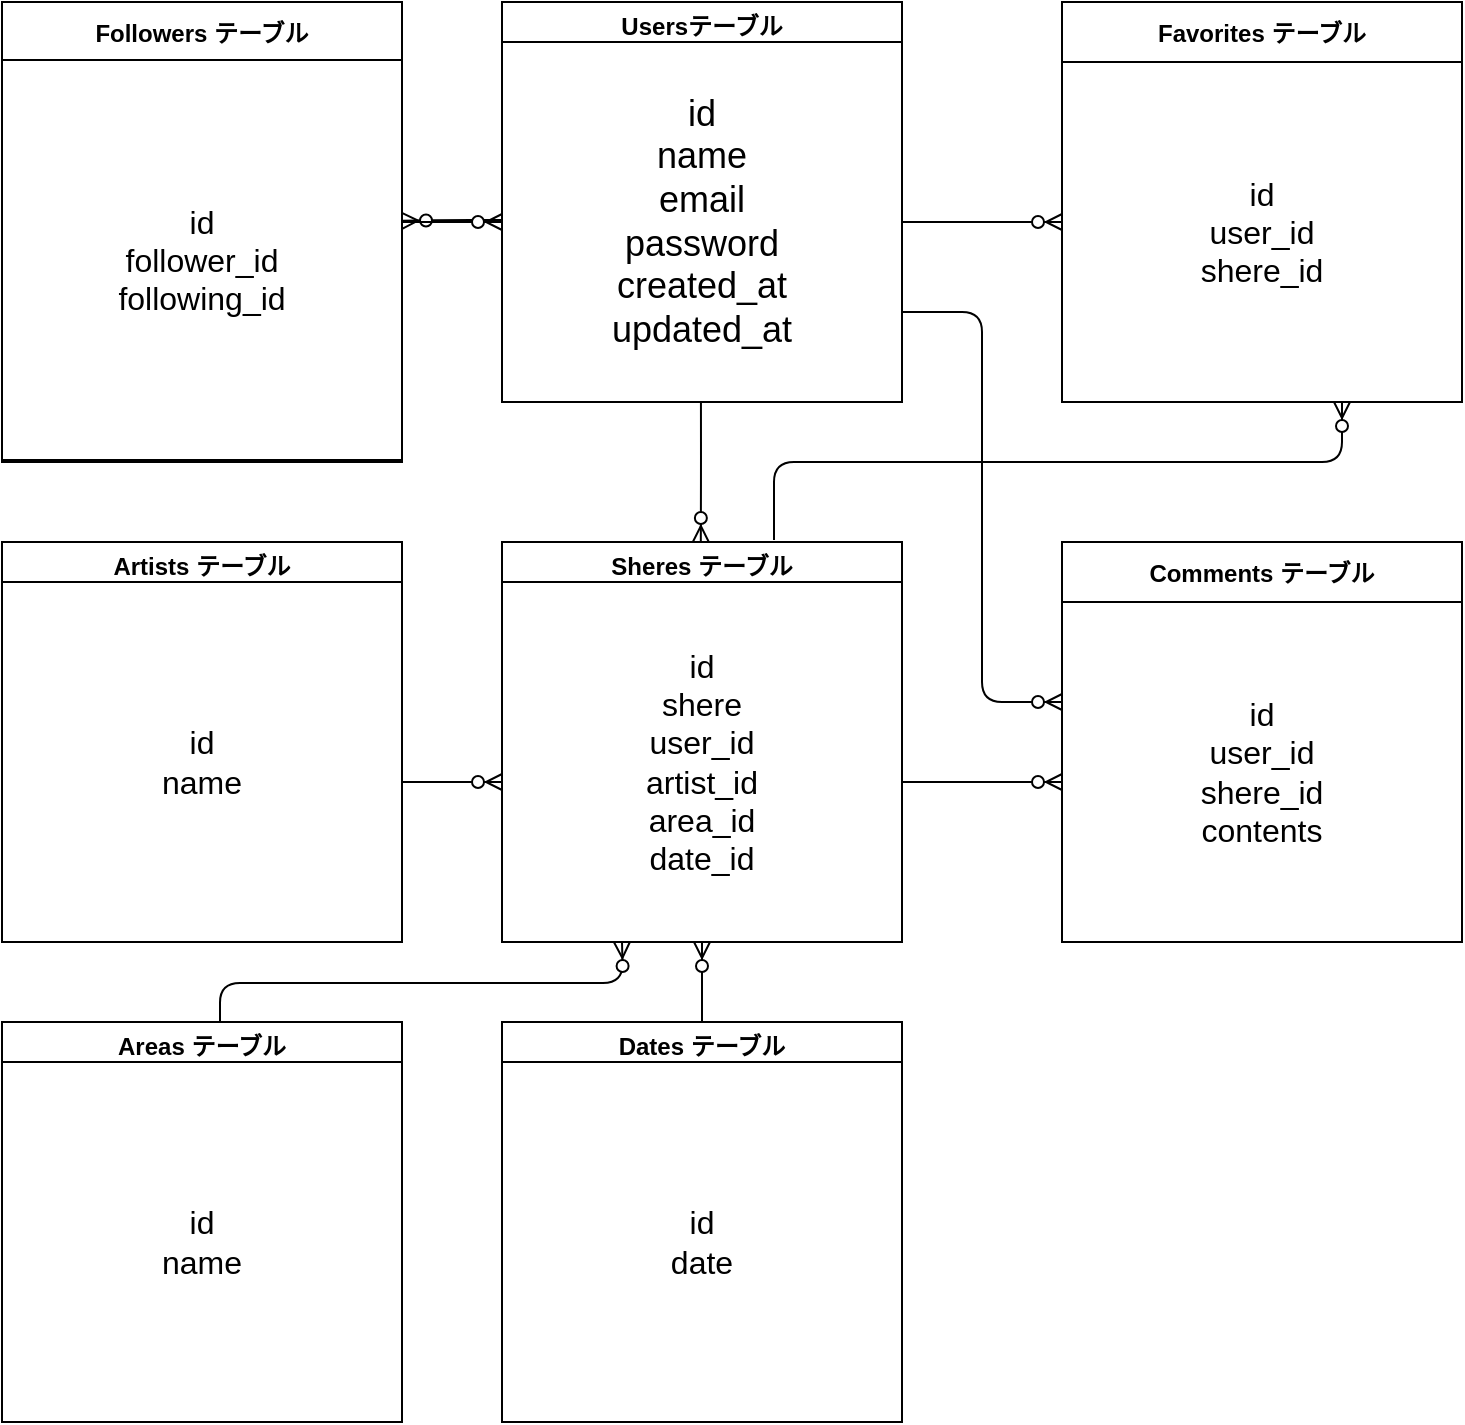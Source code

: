 <mxfile>
    <diagram id="R-BRPoTpZyhLY2aqib3g" name="Page-1">
        <mxGraphModel dx="849" dy="562" grid="1" gridSize="10" guides="1" tooltips="1" connect="1" arrows="1" fold="1" page="1" pageScale="1" pageWidth="827" pageHeight="1169" math="0" shadow="0">
            <root>
                <mxCell id="0"/>
                <mxCell id="1" parent="0"/>
                <mxCell id="eWRBQ8og8PCyrHXCpCZj-6" value="Usersテーブル" style="swimlane;" parent="1" vertex="1">
                    <mxGeometry x="300" y="10" width="200" height="200" as="geometry"/>
                </mxCell>
                <mxCell id="eWRBQ8og8PCyrHXCpCZj-7" value="&lt;font style=&quot;font-size: 18px&quot;&gt;id&lt;br&gt;name&lt;br&gt;email&lt;br&gt;password&lt;br&gt;created_at&lt;br&gt;updated_at&lt;/font&gt;" style="whiteSpace=wrap;html=1;" parent="eWRBQ8og8PCyrHXCpCZj-6" vertex="1">
                    <mxGeometry y="20" width="200" height="180" as="geometry"/>
                </mxCell>
                <mxCell id="9" value="" style="fontSize=12;html=1;endArrow=ERzeroToMany;endFill=1;edgeStyle=orthogonalEdgeStyle;entryX=1;entryY=0.5;entryDx=0;entryDy=0;" parent="eWRBQ8og8PCyrHXCpCZj-6" edge="1">
                    <mxGeometry width="100" height="100" relative="1" as="geometry">
                        <mxPoint y="109" as="sourcePoint"/>
                        <mxPoint x="-50" y="109.41" as="targetPoint"/>
                        <Array as="points">
                            <mxPoint x="-25" y="110"/>
                        </Array>
                    </mxGeometry>
                </mxCell>
                <mxCell id="6" value="" style="fontSize=12;html=1;endArrow=ERzeroToMany;endFill=1;edgeStyle=orthogonalEdgeStyle;" parent="1" edge="1">
                    <mxGeometry width="100" height="100" relative="1" as="geometry">
                        <mxPoint x="500" y="400" as="sourcePoint"/>
                        <mxPoint x="580" y="400" as="targetPoint"/>
                        <Array as="points">
                            <mxPoint x="540" y="400"/>
                        </Array>
                    </mxGeometry>
                </mxCell>
                <mxCell id="7" value="" style="fontSize=12;html=1;endArrow=ERzeroToMany;endFill=1;edgeStyle=orthogonalEdgeStyle;" parent="1" edge="1">
                    <mxGeometry width="100" height="100" relative="1" as="geometry">
                        <mxPoint x="399.47" y="210" as="sourcePoint"/>
                        <mxPoint x="399.41" y="280" as="targetPoint"/>
                        <Array as="points">
                            <mxPoint x="399.47" y="240"/>
                            <mxPoint x="399.47" y="240"/>
                        </Array>
                    </mxGeometry>
                </mxCell>
                <mxCell id="10" value="" style="fontSize=12;html=1;endArrow=ERzeroToMany;endFill=1;edgeStyle=orthogonalEdgeStyle;exitX=0.5;exitY=0;exitDx=0;exitDy=0;" parent="1" source="33" edge="1">
                    <mxGeometry width="100" height="100" relative="1" as="geometry">
                        <mxPoint x="730" y="510" as="sourcePoint"/>
                        <mxPoint x="400" y="480" as="targetPoint"/>
                        <Array as="points"/>
                    </mxGeometry>
                </mxCell>
                <mxCell id="23" value="Sheres テーブル" style="swimlane;" vertex="1" parent="1">
                    <mxGeometry x="300.0" y="280" width="200.0" height="200" as="geometry"/>
                </mxCell>
                <mxCell id="54" value="&lt;font size=&quot;3&quot;&gt;id&lt;br&gt;shere&lt;br&gt;user_id&lt;br&gt;artist_id&lt;br&gt;area_id&lt;br&gt;date_id&lt;br&gt;&lt;/font&gt;" style="rounded=0;whiteSpace=wrap;html=1;" vertex="1" parent="23">
                    <mxGeometry y="20" width="200" height="180" as="geometry"/>
                </mxCell>
                <mxCell id="24" value="Favorites テーブル" style="swimlane;startSize=30;" vertex="1" parent="1">
                    <mxGeometry x="580" y="10" width="200" height="200" as="geometry"/>
                </mxCell>
                <mxCell id="49" value="&lt;font size=&quot;3&quot;&gt;id&lt;br&gt;user_id&lt;br&gt;shere_id&lt;br&gt;&lt;/font&gt;" style="rounded=0;whiteSpace=wrap;html=1;" vertex="1" parent="24">
                    <mxGeometry y="30" width="200" height="170" as="geometry"/>
                </mxCell>
                <mxCell id="29" value="Comments テーブル" style="swimlane;startSize=30;" vertex="1" parent="1">
                    <mxGeometry x="580" y="280" width="200" height="200" as="geometry"/>
                </mxCell>
                <mxCell id="48" value="&lt;font size=&quot;3&quot;&gt;id&lt;br&gt;user_id&lt;br&gt;shere_id&lt;br&gt;contents&lt;br&gt;&lt;/font&gt;" style="rounded=0;whiteSpace=wrap;html=1;" vertex="1" parent="29">
                    <mxGeometry y="30" width="200" height="170" as="geometry"/>
                </mxCell>
                <mxCell id="30" value="Followers テーブル" style="swimlane;startSize=30;" vertex="1" parent="1">
                    <mxGeometry x="50" y="10" width="200" height="230" as="geometry"/>
                </mxCell>
                <mxCell id="43" value="&lt;font size=&quot;3&quot;&gt;id&lt;br&gt;follower_id&lt;br&gt;following_id&lt;br&gt;&lt;/font&gt;" style="rounded=0;whiteSpace=wrap;html=1;" vertex="1" parent="30">
                    <mxGeometry y="29" width="200" height="200" as="geometry"/>
                </mxCell>
                <mxCell id="31" value="" style="fontSize=12;html=1;endArrow=ERzeroToMany;endFill=1;edgeStyle=orthogonalEdgeStyle;" edge="1" parent="1">
                    <mxGeometry width="100" height="100" relative="1" as="geometry">
                        <mxPoint x="250" y="120" as="sourcePoint"/>
                        <mxPoint x="300" y="120" as="targetPoint"/>
                        <Array as="points">
                            <mxPoint x="285" y="120"/>
                        </Array>
                    </mxGeometry>
                </mxCell>
                <mxCell id="33" value="Dates テーブル" style="swimlane;" vertex="1" parent="1">
                    <mxGeometry x="300.0" y="520" width="200.0" height="200" as="geometry"/>
                </mxCell>
                <mxCell id="52" value="&lt;font size=&quot;3&quot;&gt;id&lt;br&gt;date&lt;br&gt;&lt;/font&gt;" style="rounded=0;whiteSpace=wrap;html=1;" vertex="1" parent="33">
                    <mxGeometry y="20" width="200" height="180" as="geometry"/>
                </mxCell>
                <mxCell id="34" value="Areas テーブル" style="swimlane;" vertex="1" parent="1">
                    <mxGeometry x="50.0" y="520" width="200.0" height="200" as="geometry"/>
                </mxCell>
                <mxCell id="22" value="" style="fontSize=12;html=1;endArrow=ERzeroToMany;endFill=1;edgeStyle=orthogonalEdgeStyle;exitX=0.545;exitY=0;exitDx=0;exitDy=0;exitPerimeter=0;" parent="34" source="34" edge="1">
                    <mxGeometry width="100" height="100" relative="1" as="geometry">
                        <mxPoint x="180.0" y="-40" as="sourcePoint"/>
                        <mxPoint x="310.0" y="-40" as="targetPoint"/>
                        <Array as="points"/>
                    </mxGeometry>
                </mxCell>
                <mxCell id="51" value="&lt;font size=&quot;3&quot;&gt;id&lt;br&gt;name&lt;br&gt;&lt;/font&gt;" style="rounded=0;whiteSpace=wrap;html=1;" vertex="1" parent="34">
                    <mxGeometry y="20" width="200" height="180" as="geometry"/>
                </mxCell>
                <mxCell id="35" value="Artists テーブル" style="swimlane;" vertex="1" parent="1">
                    <mxGeometry x="50.0" y="280" width="200.0" height="200" as="geometry"/>
                </mxCell>
                <mxCell id="53" value="&lt;font size=&quot;3&quot;&gt;id&lt;br&gt;name&lt;br&gt;&lt;/font&gt;" style="rounded=0;whiteSpace=wrap;html=1;" vertex="1" parent="35">
                    <mxGeometry y="20" width="200" height="180" as="geometry"/>
                </mxCell>
                <mxCell id="37" value="" style="fontSize=12;html=1;endArrow=ERzeroToMany;endFill=1;edgeStyle=orthogonalEdgeStyle;exitX=1;exitY=0.75;exitDx=0;exitDy=0;" edge="1" parent="1" source="eWRBQ8og8PCyrHXCpCZj-7">
                    <mxGeometry width="100" height="100" relative="1" as="geometry">
                        <mxPoint x="730" y="480" as="sourcePoint"/>
                        <mxPoint x="580" y="360" as="targetPoint"/>
                        <Array as="points">
                            <mxPoint x="540" y="165"/>
                            <mxPoint x="540" y="360"/>
                        </Array>
                    </mxGeometry>
                </mxCell>
                <mxCell id="38" value="" style="fontSize=12;html=1;endArrow=ERzeroToMany;endFill=1;edgeStyle=orthogonalEdgeStyle;" edge="1" parent="1">
                    <mxGeometry width="100" height="100" relative="1" as="geometry">
                        <mxPoint x="436" y="279" as="sourcePoint"/>
                        <mxPoint x="720" y="210" as="targetPoint"/>
                        <Array as="points">
                            <mxPoint x="436" y="279"/>
                            <mxPoint x="436" y="240"/>
                            <mxPoint x="720" y="240"/>
                        </Array>
                    </mxGeometry>
                </mxCell>
                <mxCell id="39" value="" style="fontSize=12;html=1;endArrow=ERzeroToMany;endFill=1;edgeStyle=orthogonalEdgeStyle;" edge="1" parent="1">
                    <mxGeometry width="100" height="100" relative="1" as="geometry">
                        <mxPoint x="250" y="400" as="sourcePoint"/>
                        <mxPoint x="300" y="400" as="targetPoint"/>
                        <Array as="points">
                            <mxPoint x="285" y="400"/>
                        </Array>
                    </mxGeometry>
                </mxCell>
                <mxCell id="40" value="" style="fontSize=12;html=1;endArrow=ERzeroToMany;endFill=1;edgeStyle=orthogonalEdgeStyle;" edge="1" parent="1">
                    <mxGeometry width="100" height="100" relative="1" as="geometry">
                        <mxPoint x="500.0" y="120" as="sourcePoint"/>
                        <mxPoint x="580.0" y="120" as="targetPoint"/>
                        <Array as="points">
                            <mxPoint x="540" y="120"/>
                        </Array>
                    </mxGeometry>
                </mxCell>
            </root>
        </mxGraphModel>
    </diagram>
</mxfile>